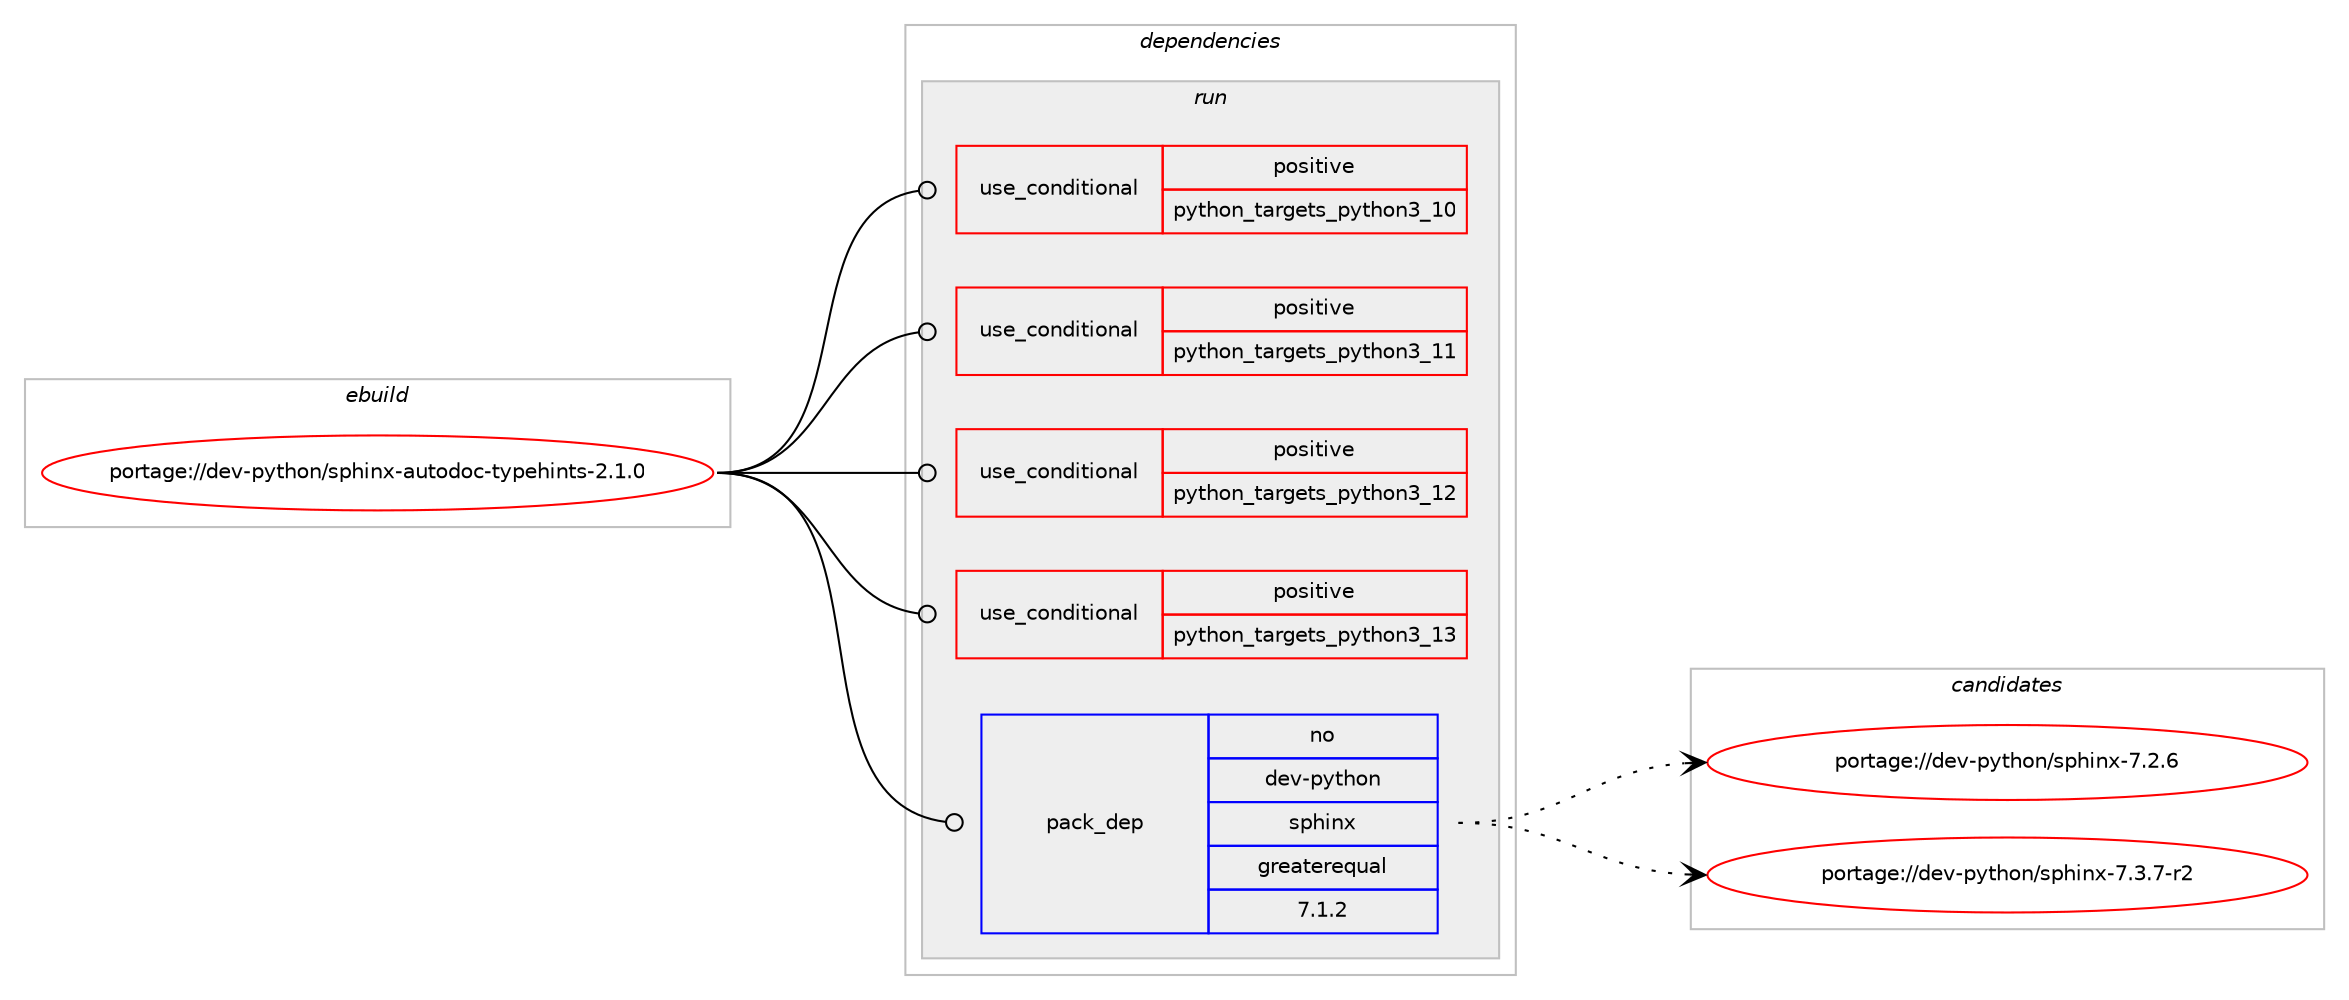 digraph prolog {

# *************
# Graph options
# *************

newrank=true;
concentrate=true;
compound=true;
graph [rankdir=LR,fontname=Helvetica,fontsize=10,ranksep=1.5];#, ranksep=2.5, nodesep=0.2];
edge  [arrowhead=vee];
node  [fontname=Helvetica,fontsize=10];

# **********
# The ebuild
# **********

subgraph cluster_leftcol {
color=gray;
rank=same;
label=<<i>ebuild</i>>;
id [label="portage://dev-python/sphinx-autodoc-typehints-2.1.0", color=red, width=4, href="../dev-python/sphinx-autodoc-typehints-2.1.0.svg"];
}

# ****************
# The dependencies
# ****************

subgraph cluster_midcol {
color=gray;
label=<<i>dependencies</i>>;
subgraph cluster_compile {
fillcolor="#eeeeee";
style=filled;
label=<<i>compile</i>>;
}
subgraph cluster_compileandrun {
fillcolor="#eeeeee";
style=filled;
label=<<i>compile and run</i>>;
}
subgraph cluster_run {
fillcolor="#eeeeee";
style=filled;
label=<<i>run</i>>;
subgraph cond38489 {
dependency82275 [label=<<TABLE BORDER="0" CELLBORDER="1" CELLSPACING="0" CELLPADDING="4"><TR><TD ROWSPAN="3" CELLPADDING="10">use_conditional</TD></TR><TR><TD>positive</TD></TR><TR><TD>python_targets_python3_10</TD></TR></TABLE>>, shape=none, color=red];
# *** BEGIN UNKNOWN DEPENDENCY TYPE (TODO) ***
# dependency82275 -> package_dependency(portage://dev-python/sphinx-autodoc-typehints-2.1.0,run,no,dev-lang,python,none,[,,],[slot(3.10)],[])
# *** END UNKNOWN DEPENDENCY TYPE (TODO) ***

}
id:e -> dependency82275:w [weight=20,style="solid",arrowhead="odot"];
subgraph cond38490 {
dependency82276 [label=<<TABLE BORDER="0" CELLBORDER="1" CELLSPACING="0" CELLPADDING="4"><TR><TD ROWSPAN="3" CELLPADDING="10">use_conditional</TD></TR><TR><TD>positive</TD></TR><TR><TD>python_targets_python3_11</TD></TR></TABLE>>, shape=none, color=red];
# *** BEGIN UNKNOWN DEPENDENCY TYPE (TODO) ***
# dependency82276 -> package_dependency(portage://dev-python/sphinx-autodoc-typehints-2.1.0,run,no,dev-lang,python,none,[,,],[slot(3.11)],[])
# *** END UNKNOWN DEPENDENCY TYPE (TODO) ***

}
id:e -> dependency82276:w [weight=20,style="solid",arrowhead="odot"];
subgraph cond38491 {
dependency82277 [label=<<TABLE BORDER="0" CELLBORDER="1" CELLSPACING="0" CELLPADDING="4"><TR><TD ROWSPAN="3" CELLPADDING="10">use_conditional</TD></TR><TR><TD>positive</TD></TR><TR><TD>python_targets_python3_12</TD></TR></TABLE>>, shape=none, color=red];
# *** BEGIN UNKNOWN DEPENDENCY TYPE (TODO) ***
# dependency82277 -> package_dependency(portage://dev-python/sphinx-autodoc-typehints-2.1.0,run,no,dev-lang,python,none,[,,],[slot(3.12)],[])
# *** END UNKNOWN DEPENDENCY TYPE (TODO) ***

}
id:e -> dependency82277:w [weight=20,style="solid",arrowhead="odot"];
subgraph cond38492 {
dependency82278 [label=<<TABLE BORDER="0" CELLBORDER="1" CELLSPACING="0" CELLPADDING="4"><TR><TD ROWSPAN="3" CELLPADDING="10">use_conditional</TD></TR><TR><TD>positive</TD></TR><TR><TD>python_targets_python3_13</TD></TR></TABLE>>, shape=none, color=red];
# *** BEGIN UNKNOWN DEPENDENCY TYPE (TODO) ***
# dependency82278 -> package_dependency(portage://dev-python/sphinx-autodoc-typehints-2.1.0,run,no,dev-lang,python,none,[,,],[slot(3.13)],[])
# *** END UNKNOWN DEPENDENCY TYPE (TODO) ***

}
id:e -> dependency82278:w [weight=20,style="solid",arrowhead="odot"];
subgraph pack42548 {
dependency82279 [label=<<TABLE BORDER="0" CELLBORDER="1" CELLSPACING="0" CELLPADDING="4" WIDTH="220"><TR><TD ROWSPAN="6" CELLPADDING="30">pack_dep</TD></TR><TR><TD WIDTH="110">no</TD></TR><TR><TD>dev-python</TD></TR><TR><TD>sphinx</TD></TR><TR><TD>greaterequal</TD></TR><TR><TD>7.1.2</TD></TR></TABLE>>, shape=none, color=blue];
}
id:e -> dependency82279:w [weight=20,style="solid",arrowhead="odot"];
}
}

# **************
# The candidates
# **************

subgraph cluster_choices {
rank=same;
color=gray;
label=<<i>candidates</i>>;

subgraph choice42548 {
color=black;
nodesep=1;
choice1001011184511212111610411111047115112104105110120455546504654 [label="portage://dev-python/sphinx-7.2.6", color=red, width=4,href="../dev-python/sphinx-7.2.6.svg"];
choice10010111845112121116104111110471151121041051101204555465146554511450 [label="portage://dev-python/sphinx-7.3.7-r2", color=red, width=4,href="../dev-python/sphinx-7.3.7-r2.svg"];
dependency82279:e -> choice1001011184511212111610411111047115112104105110120455546504654:w [style=dotted,weight="100"];
dependency82279:e -> choice10010111845112121116104111110471151121041051101204555465146554511450:w [style=dotted,weight="100"];
}
}

}
